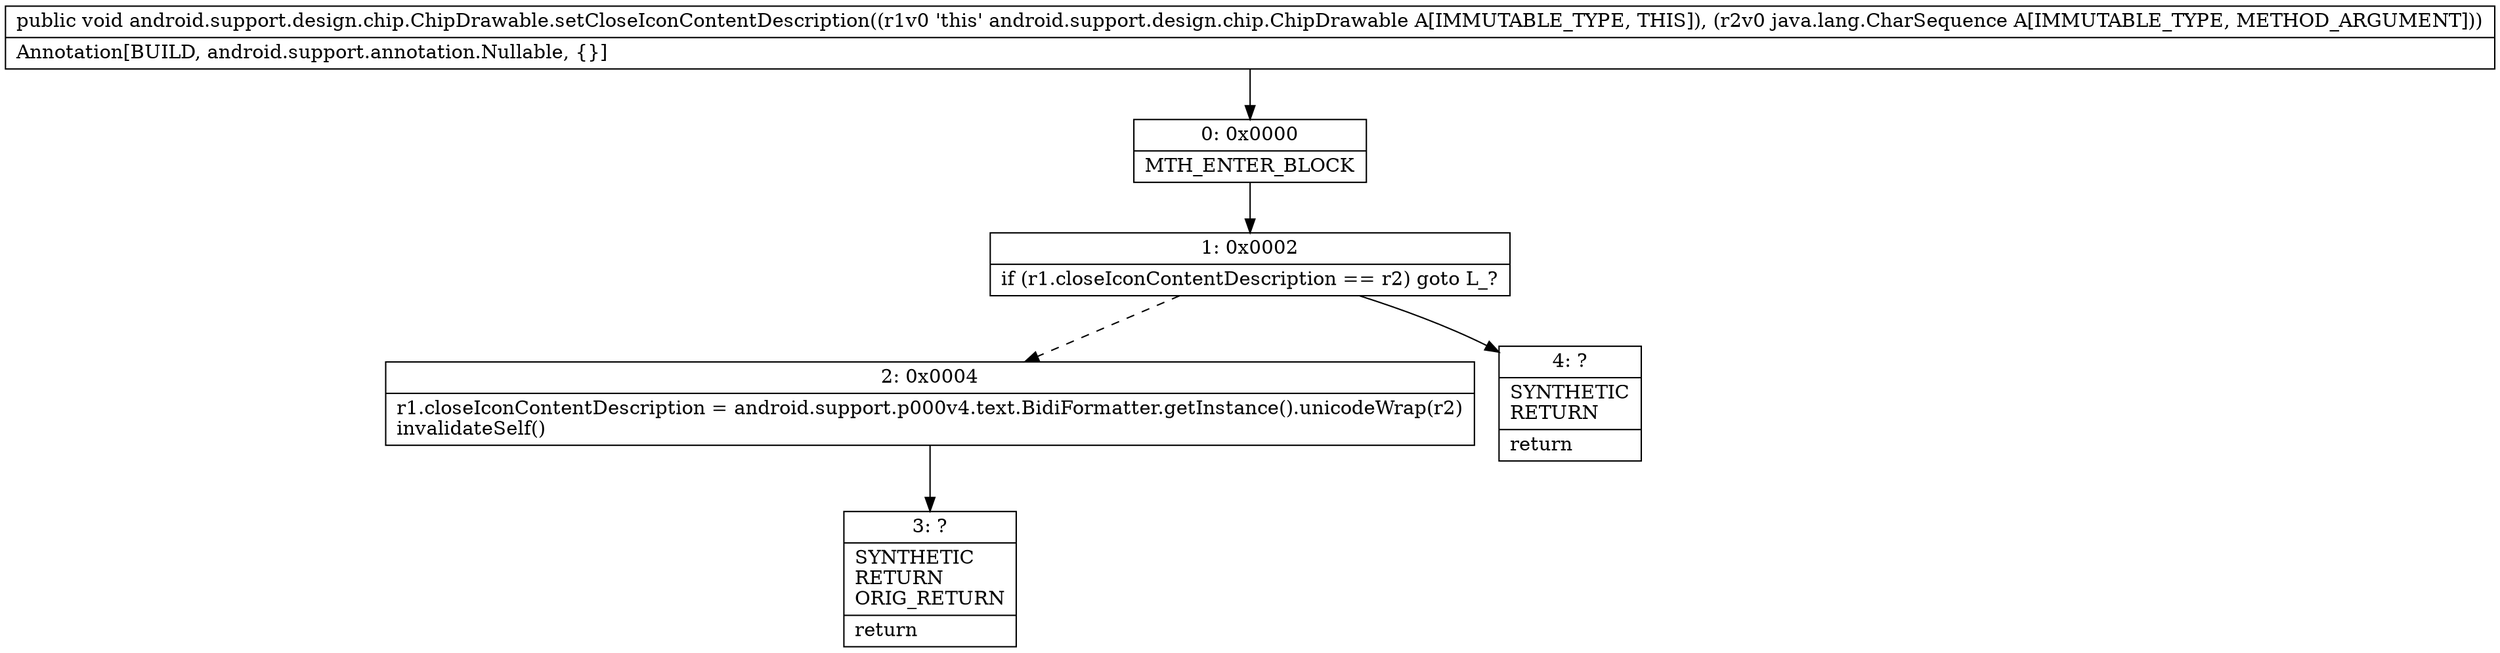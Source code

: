 digraph "CFG forandroid.support.design.chip.ChipDrawable.setCloseIconContentDescription(Ljava\/lang\/CharSequence;)V" {
Node_0 [shape=record,label="{0\:\ 0x0000|MTH_ENTER_BLOCK\l}"];
Node_1 [shape=record,label="{1\:\ 0x0002|if (r1.closeIconContentDescription == r2) goto L_?\l}"];
Node_2 [shape=record,label="{2\:\ 0x0004|r1.closeIconContentDescription = android.support.p000v4.text.BidiFormatter.getInstance().unicodeWrap(r2)\linvalidateSelf()\l}"];
Node_3 [shape=record,label="{3\:\ ?|SYNTHETIC\lRETURN\lORIG_RETURN\l|return\l}"];
Node_4 [shape=record,label="{4\:\ ?|SYNTHETIC\lRETURN\l|return\l}"];
MethodNode[shape=record,label="{public void android.support.design.chip.ChipDrawable.setCloseIconContentDescription((r1v0 'this' android.support.design.chip.ChipDrawable A[IMMUTABLE_TYPE, THIS]), (r2v0 java.lang.CharSequence A[IMMUTABLE_TYPE, METHOD_ARGUMENT]))  | Annotation[BUILD, android.support.annotation.Nullable, \{\}]\l}"];
MethodNode -> Node_0;
Node_0 -> Node_1;
Node_1 -> Node_2[style=dashed];
Node_1 -> Node_4;
Node_2 -> Node_3;
}

